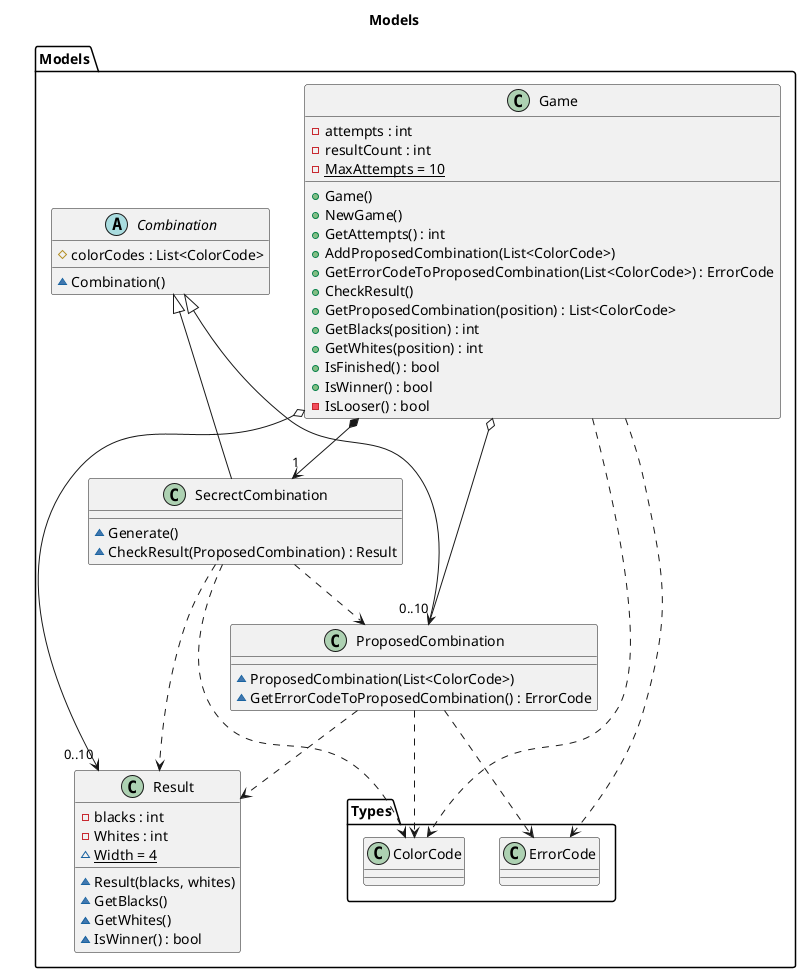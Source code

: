 @startuml Models
title Models
namespace Models{
    class Game{
        -attempts : int
        -resultCount : int
        -{static} MaxAttempts = 10
        +Game()
        +NewGame()
        +GetAttempts() : int
        +AddProposedCombination(List<ColorCode>)
        +GetErrorCodeToProposedCombination(List<ColorCode>) : ErrorCode
        +CheckResult()
        +GetProposedCombination(position) : List<ColorCode>
        +GetBlacks(position) : int
        +GetWhites(position) : int
        +IsFinished() : bool
        +IsWinner() : bool
        -IsLooser() : bool
    }
    Game *--> "1" SecrectCombination
    Game o--> "0..10" ProposedCombination
    Game o--> "0..10" Result
    Game ..> Types.ColorCode
    Game ..> Types.ErrorCode

    abstract Combination{
        #colorCodes : List<ColorCode>
        ~Combination()
    }
    Combination <|-- SecrectCombination
    Combination <|-- ProposedCombination

    class SecrectCombination{
        ~Generate()
        ~CheckResult(ProposedCombination) : Result
    }
    SecrectCombination ..> ProposedCombination
    SecrectCombination ..> Result
    SecrectCombination ..> Types.ColorCode

    class ProposedCombination{
        ~ProposedCombination(List<ColorCode>)
        ~GetErrorCodeToProposedCombination() : ErrorCode
    }
    ProposedCombination ..> Types.ColorCode
    ProposedCombination ..> Types.ErrorCode
    ProposedCombination ..> Result

    class Result{
        -blacks : int
        -Whites : int
        ~{static}Width = 4
        ~Result(blacks, whites)
        ~GetBlacks()
        ~GetWhites()
        ~IsWinner() : bool
    }

}
@enduml
